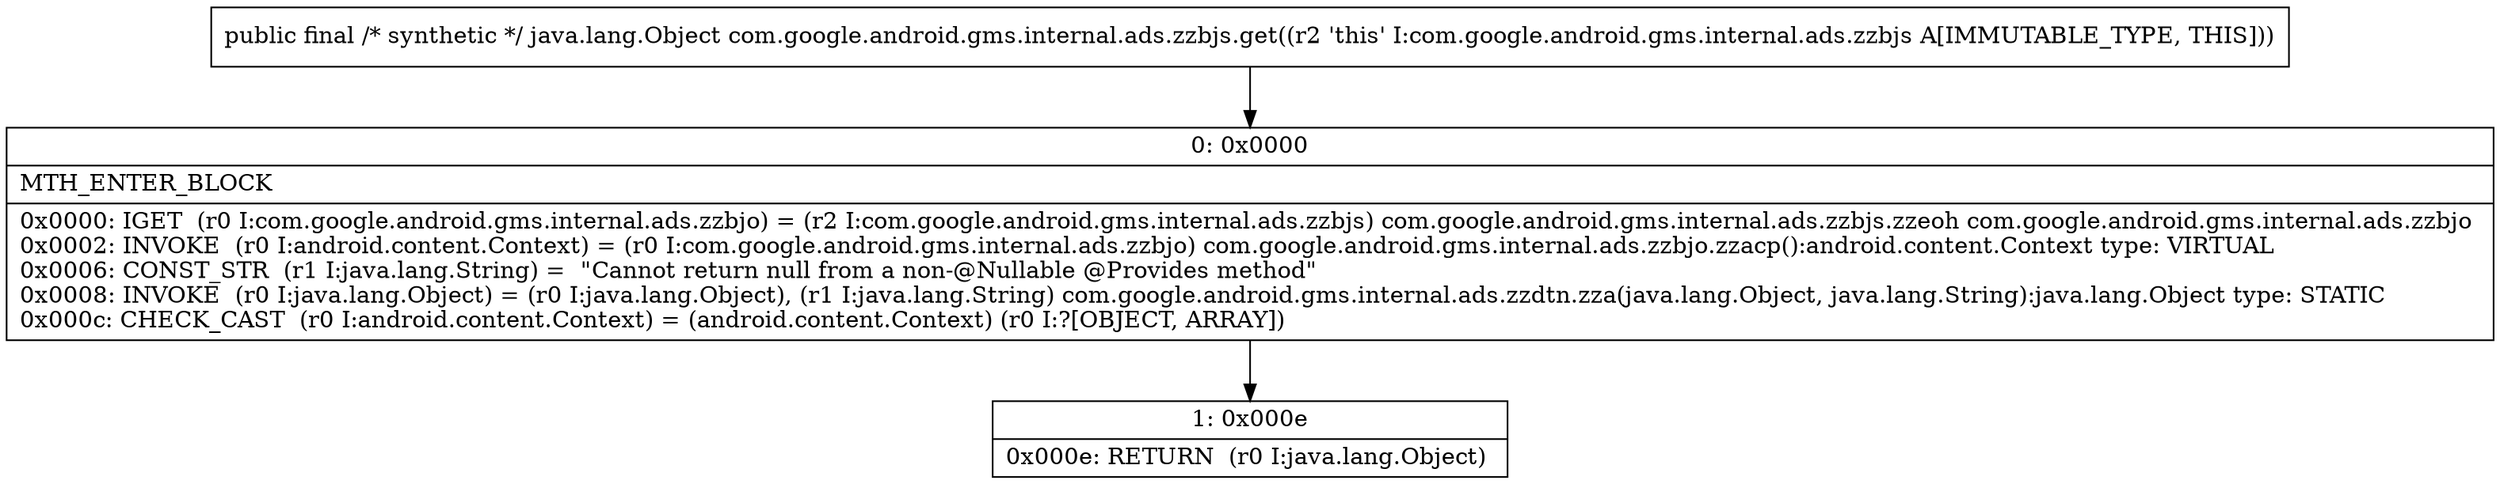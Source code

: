 digraph "CFG forcom.google.android.gms.internal.ads.zzbjs.get()Ljava\/lang\/Object;" {
Node_0 [shape=record,label="{0\:\ 0x0000|MTH_ENTER_BLOCK\l|0x0000: IGET  (r0 I:com.google.android.gms.internal.ads.zzbjo) = (r2 I:com.google.android.gms.internal.ads.zzbjs) com.google.android.gms.internal.ads.zzbjs.zzeoh com.google.android.gms.internal.ads.zzbjo \l0x0002: INVOKE  (r0 I:android.content.Context) = (r0 I:com.google.android.gms.internal.ads.zzbjo) com.google.android.gms.internal.ads.zzbjo.zzacp():android.content.Context type: VIRTUAL \l0x0006: CONST_STR  (r1 I:java.lang.String) =  \"Cannot return null from a non\-@Nullable @Provides method\" \l0x0008: INVOKE  (r0 I:java.lang.Object) = (r0 I:java.lang.Object), (r1 I:java.lang.String) com.google.android.gms.internal.ads.zzdtn.zza(java.lang.Object, java.lang.String):java.lang.Object type: STATIC \l0x000c: CHECK_CAST  (r0 I:android.content.Context) = (android.content.Context) (r0 I:?[OBJECT, ARRAY]) \l}"];
Node_1 [shape=record,label="{1\:\ 0x000e|0x000e: RETURN  (r0 I:java.lang.Object) \l}"];
MethodNode[shape=record,label="{public final \/* synthetic *\/ java.lang.Object com.google.android.gms.internal.ads.zzbjs.get((r2 'this' I:com.google.android.gms.internal.ads.zzbjs A[IMMUTABLE_TYPE, THIS])) }"];
MethodNode -> Node_0;
Node_0 -> Node_1;
}


